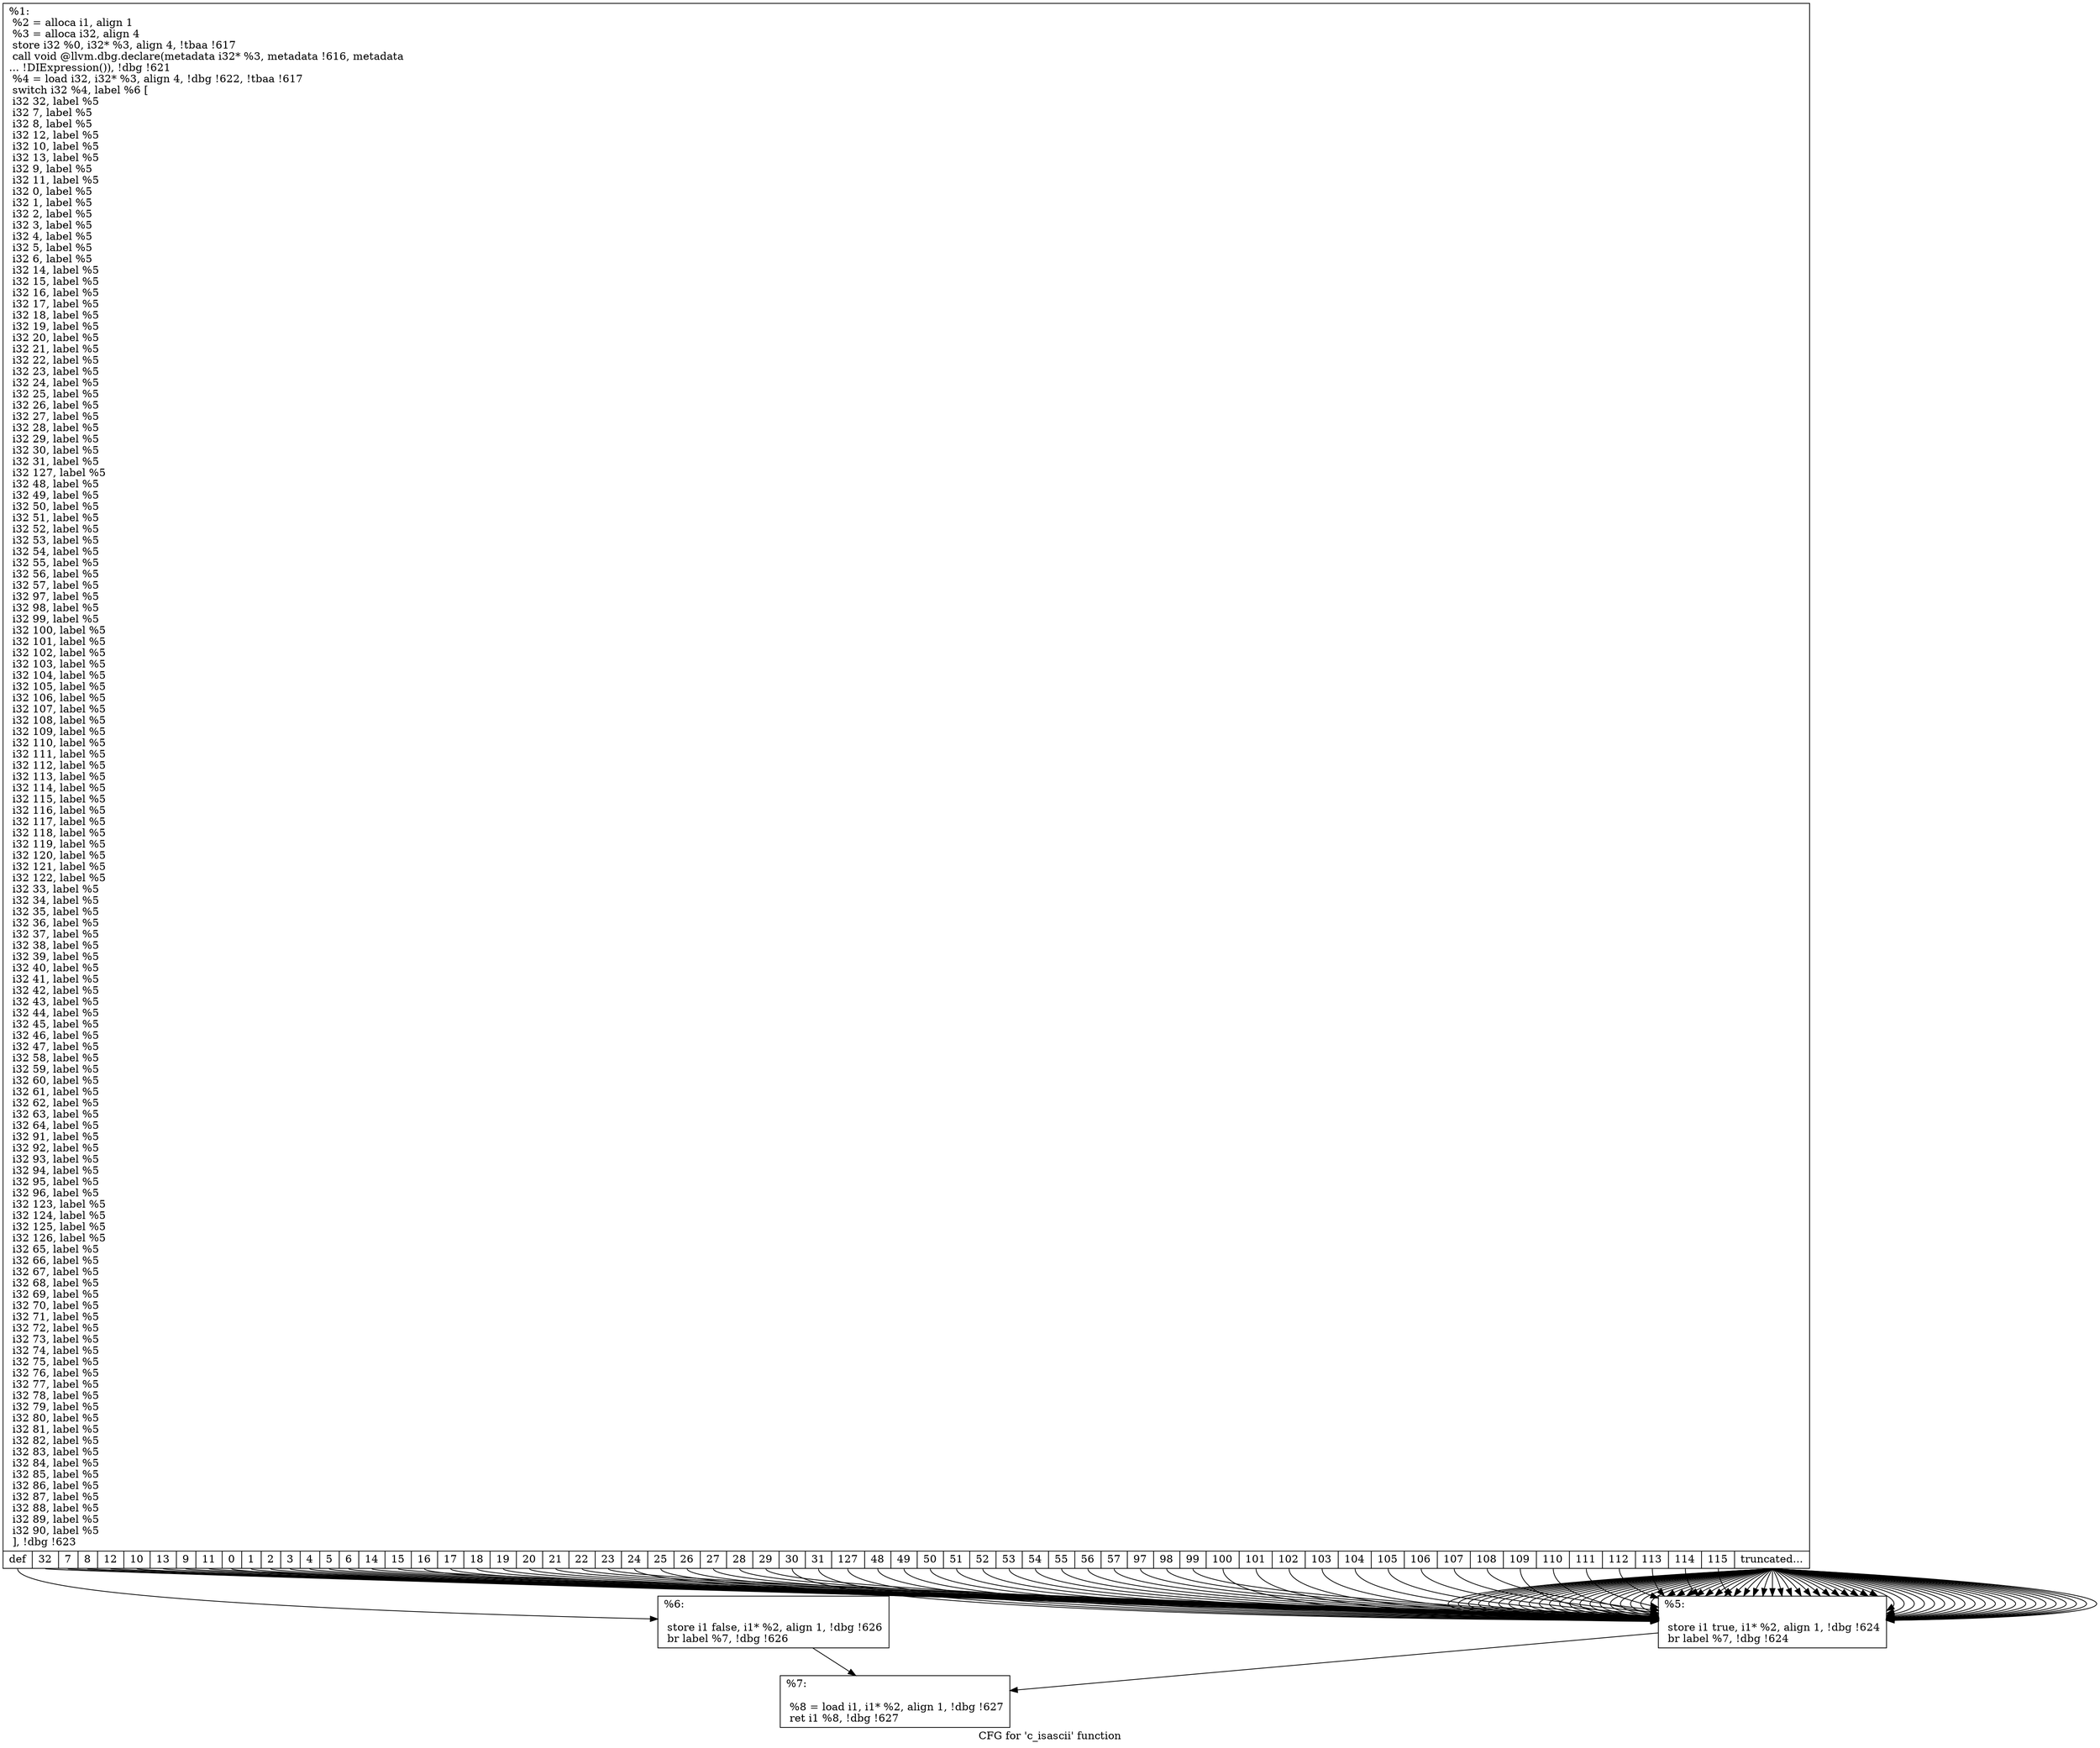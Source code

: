 digraph "CFG for 'c_isascii' function" {
	label="CFG for 'c_isascii' function";

	Node0x14e9f50 [shape=record,label="{%1:\l  %2 = alloca i1, align 1\l  %3 = alloca i32, align 4\l  store i32 %0, i32* %3, align 4, !tbaa !617\l  call void @llvm.dbg.declare(metadata i32* %3, metadata !616, metadata\l... !DIExpression()), !dbg !621\l  %4 = load i32, i32* %3, align 4, !dbg !622, !tbaa !617\l  switch i32 %4, label %6 [\l    i32 32, label %5\l    i32 7, label %5\l    i32 8, label %5\l    i32 12, label %5\l    i32 10, label %5\l    i32 13, label %5\l    i32 9, label %5\l    i32 11, label %5\l    i32 0, label %5\l    i32 1, label %5\l    i32 2, label %5\l    i32 3, label %5\l    i32 4, label %5\l    i32 5, label %5\l    i32 6, label %5\l    i32 14, label %5\l    i32 15, label %5\l    i32 16, label %5\l    i32 17, label %5\l    i32 18, label %5\l    i32 19, label %5\l    i32 20, label %5\l    i32 21, label %5\l    i32 22, label %5\l    i32 23, label %5\l    i32 24, label %5\l    i32 25, label %5\l    i32 26, label %5\l    i32 27, label %5\l    i32 28, label %5\l    i32 29, label %5\l    i32 30, label %5\l    i32 31, label %5\l    i32 127, label %5\l    i32 48, label %5\l    i32 49, label %5\l    i32 50, label %5\l    i32 51, label %5\l    i32 52, label %5\l    i32 53, label %5\l    i32 54, label %5\l    i32 55, label %5\l    i32 56, label %5\l    i32 57, label %5\l    i32 97, label %5\l    i32 98, label %5\l    i32 99, label %5\l    i32 100, label %5\l    i32 101, label %5\l    i32 102, label %5\l    i32 103, label %5\l    i32 104, label %5\l    i32 105, label %5\l    i32 106, label %5\l    i32 107, label %5\l    i32 108, label %5\l    i32 109, label %5\l    i32 110, label %5\l    i32 111, label %5\l    i32 112, label %5\l    i32 113, label %5\l    i32 114, label %5\l    i32 115, label %5\l    i32 116, label %5\l    i32 117, label %5\l    i32 118, label %5\l    i32 119, label %5\l    i32 120, label %5\l    i32 121, label %5\l    i32 122, label %5\l    i32 33, label %5\l    i32 34, label %5\l    i32 35, label %5\l    i32 36, label %5\l    i32 37, label %5\l    i32 38, label %5\l    i32 39, label %5\l    i32 40, label %5\l    i32 41, label %5\l    i32 42, label %5\l    i32 43, label %5\l    i32 44, label %5\l    i32 45, label %5\l    i32 46, label %5\l    i32 47, label %5\l    i32 58, label %5\l    i32 59, label %5\l    i32 60, label %5\l    i32 61, label %5\l    i32 62, label %5\l    i32 63, label %5\l    i32 64, label %5\l    i32 91, label %5\l    i32 92, label %5\l    i32 93, label %5\l    i32 94, label %5\l    i32 95, label %5\l    i32 96, label %5\l    i32 123, label %5\l    i32 124, label %5\l    i32 125, label %5\l    i32 126, label %5\l    i32 65, label %5\l    i32 66, label %5\l    i32 67, label %5\l    i32 68, label %5\l    i32 69, label %5\l    i32 70, label %5\l    i32 71, label %5\l    i32 72, label %5\l    i32 73, label %5\l    i32 74, label %5\l    i32 75, label %5\l    i32 76, label %5\l    i32 77, label %5\l    i32 78, label %5\l    i32 79, label %5\l    i32 80, label %5\l    i32 81, label %5\l    i32 82, label %5\l    i32 83, label %5\l    i32 84, label %5\l    i32 85, label %5\l    i32 86, label %5\l    i32 87, label %5\l    i32 88, label %5\l    i32 89, label %5\l    i32 90, label %5\l  ], !dbg !623\l|{<s0>def|<s1>32|<s2>7|<s3>8|<s4>12|<s5>10|<s6>13|<s7>9|<s8>11|<s9>0|<s10>1|<s11>2|<s12>3|<s13>4|<s14>5|<s15>6|<s16>14|<s17>15|<s18>16|<s19>17|<s20>18|<s21>19|<s22>20|<s23>21|<s24>22|<s25>23|<s26>24|<s27>25|<s28>26|<s29>27|<s30>28|<s31>29|<s32>30|<s33>31|<s34>127|<s35>48|<s36>49|<s37>50|<s38>51|<s39>52|<s40>53|<s41>54|<s42>55|<s43>56|<s44>57|<s45>97|<s46>98|<s47>99|<s48>100|<s49>101|<s50>102|<s51>103|<s52>104|<s53>105|<s54>106|<s55>107|<s56>108|<s57>109|<s58>110|<s59>111|<s60>112|<s61>113|<s62>114|<s63>115|<s64>truncated...}}"];
	Node0x14e9f50:s0 -> Node0x14ea020;
	Node0x14e9f50:s1 -> Node0x14e9fd0;
	Node0x14e9f50:s2 -> Node0x14e9fd0;
	Node0x14e9f50:s3 -> Node0x14e9fd0;
	Node0x14e9f50:s4 -> Node0x14e9fd0;
	Node0x14e9f50:s5 -> Node0x14e9fd0;
	Node0x14e9f50:s6 -> Node0x14e9fd0;
	Node0x14e9f50:s7 -> Node0x14e9fd0;
	Node0x14e9f50:s8 -> Node0x14e9fd0;
	Node0x14e9f50:s9 -> Node0x14e9fd0;
	Node0x14e9f50:s10 -> Node0x14e9fd0;
	Node0x14e9f50:s11 -> Node0x14e9fd0;
	Node0x14e9f50:s12 -> Node0x14e9fd0;
	Node0x14e9f50:s13 -> Node0x14e9fd0;
	Node0x14e9f50:s14 -> Node0x14e9fd0;
	Node0x14e9f50:s15 -> Node0x14e9fd0;
	Node0x14e9f50:s16 -> Node0x14e9fd0;
	Node0x14e9f50:s17 -> Node0x14e9fd0;
	Node0x14e9f50:s18 -> Node0x14e9fd0;
	Node0x14e9f50:s19 -> Node0x14e9fd0;
	Node0x14e9f50:s20 -> Node0x14e9fd0;
	Node0x14e9f50:s21 -> Node0x14e9fd0;
	Node0x14e9f50:s22 -> Node0x14e9fd0;
	Node0x14e9f50:s23 -> Node0x14e9fd0;
	Node0x14e9f50:s24 -> Node0x14e9fd0;
	Node0x14e9f50:s25 -> Node0x14e9fd0;
	Node0x14e9f50:s26 -> Node0x14e9fd0;
	Node0x14e9f50:s27 -> Node0x14e9fd0;
	Node0x14e9f50:s28 -> Node0x14e9fd0;
	Node0x14e9f50:s29 -> Node0x14e9fd0;
	Node0x14e9f50:s30 -> Node0x14e9fd0;
	Node0x14e9f50:s31 -> Node0x14e9fd0;
	Node0x14e9f50:s32 -> Node0x14e9fd0;
	Node0x14e9f50:s33 -> Node0x14e9fd0;
	Node0x14e9f50:s34 -> Node0x14e9fd0;
	Node0x14e9f50:s35 -> Node0x14e9fd0;
	Node0x14e9f50:s36 -> Node0x14e9fd0;
	Node0x14e9f50:s37 -> Node0x14e9fd0;
	Node0x14e9f50:s38 -> Node0x14e9fd0;
	Node0x14e9f50:s39 -> Node0x14e9fd0;
	Node0x14e9f50:s40 -> Node0x14e9fd0;
	Node0x14e9f50:s41 -> Node0x14e9fd0;
	Node0x14e9f50:s42 -> Node0x14e9fd0;
	Node0x14e9f50:s43 -> Node0x14e9fd0;
	Node0x14e9f50:s44 -> Node0x14e9fd0;
	Node0x14e9f50:s45 -> Node0x14e9fd0;
	Node0x14e9f50:s46 -> Node0x14e9fd0;
	Node0x14e9f50:s47 -> Node0x14e9fd0;
	Node0x14e9f50:s48 -> Node0x14e9fd0;
	Node0x14e9f50:s49 -> Node0x14e9fd0;
	Node0x14e9f50:s50 -> Node0x14e9fd0;
	Node0x14e9f50:s51 -> Node0x14e9fd0;
	Node0x14e9f50:s52 -> Node0x14e9fd0;
	Node0x14e9f50:s53 -> Node0x14e9fd0;
	Node0x14e9f50:s54 -> Node0x14e9fd0;
	Node0x14e9f50:s55 -> Node0x14e9fd0;
	Node0x14e9f50:s56 -> Node0x14e9fd0;
	Node0x14e9f50:s57 -> Node0x14e9fd0;
	Node0x14e9f50:s58 -> Node0x14e9fd0;
	Node0x14e9f50:s59 -> Node0x14e9fd0;
	Node0x14e9f50:s60 -> Node0x14e9fd0;
	Node0x14e9f50:s61 -> Node0x14e9fd0;
	Node0x14e9f50:s62 -> Node0x14e9fd0;
	Node0x14e9f50:s63 -> Node0x14e9fd0;
	Node0x14e9f50:s64 -> Node0x14e9fd0;
	Node0x14e9f50:s64 -> Node0x14e9fd0;
	Node0x14e9f50:s64 -> Node0x14e9fd0;
	Node0x14e9f50:s64 -> Node0x14e9fd0;
	Node0x14e9f50:s64 -> Node0x14e9fd0;
	Node0x14e9f50:s64 -> Node0x14e9fd0;
	Node0x14e9f50:s64 -> Node0x14e9fd0;
	Node0x14e9f50:s64 -> Node0x14e9fd0;
	Node0x14e9f50:s64 -> Node0x14e9fd0;
	Node0x14e9f50:s64 -> Node0x14e9fd0;
	Node0x14e9f50:s64 -> Node0x14e9fd0;
	Node0x14e9f50:s64 -> Node0x14e9fd0;
	Node0x14e9f50:s64 -> Node0x14e9fd0;
	Node0x14e9f50:s64 -> Node0x14e9fd0;
	Node0x14e9f50:s64 -> Node0x14e9fd0;
	Node0x14e9f50:s64 -> Node0x14e9fd0;
	Node0x14e9f50:s64 -> Node0x14e9fd0;
	Node0x14e9f50:s64 -> Node0x14e9fd0;
	Node0x14e9f50:s64 -> Node0x14e9fd0;
	Node0x14e9f50:s64 -> Node0x14e9fd0;
	Node0x14e9f50:s64 -> Node0x14e9fd0;
	Node0x14e9f50:s64 -> Node0x14e9fd0;
	Node0x14e9f50:s64 -> Node0x14e9fd0;
	Node0x14e9f50:s64 -> Node0x14e9fd0;
	Node0x14e9f50:s64 -> Node0x14e9fd0;
	Node0x14e9f50:s64 -> Node0x14e9fd0;
	Node0x14e9f50:s64 -> Node0x14e9fd0;
	Node0x14e9f50:s64 -> Node0x14e9fd0;
	Node0x14e9f50:s64 -> Node0x14e9fd0;
	Node0x14e9f50:s64 -> Node0x14e9fd0;
	Node0x14e9f50:s64 -> Node0x14e9fd0;
	Node0x14e9f50:s64 -> Node0x14e9fd0;
	Node0x14e9f50:s64 -> Node0x14e9fd0;
	Node0x14e9f50:s64 -> Node0x14e9fd0;
	Node0x14e9f50:s64 -> Node0x14e9fd0;
	Node0x14e9f50:s64 -> Node0x14e9fd0;
	Node0x14e9f50:s64 -> Node0x14e9fd0;
	Node0x14e9f50:s64 -> Node0x14e9fd0;
	Node0x14e9f50:s64 -> Node0x14e9fd0;
	Node0x14e9f50:s64 -> Node0x14e9fd0;
	Node0x14e9f50:s64 -> Node0x14e9fd0;
	Node0x14e9f50:s64 -> Node0x14e9fd0;
	Node0x14e9f50:s64 -> Node0x14e9fd0;
	Node0x14e9f50:s64 -> Node0x14e9fd0;
	Node0x14e9f50:s64 -> Node0x14e9fd0;
	Node0x14e9f50:s64 -> Node0x14e9fd0;
	Node0x14e9f50:s64 -> Node0x14e9fd0;
	Node0x14e9f50:s64 -> Node0x14e9fd0;
	Node0x14e9f50:s64 -> Node0x14e9fd0;
	Node0x14e9f50:s64 -> Node0x14e9fd0;
	Node0x14e9f50:s64 -> Node0x14e9fd0;
	Node0x14e9f50:s64 -> Node0x14e9fd0;
	Node0x14e9f50:s64 -> Node0x14e9fd0;
	Node0x14e9f50:s64 -> Node0x14e9fd0;
	Node0x14e9f50:s64 -> Node0x14e9fd0;
	Node0x14e9f50:s64 -> Node0x14e9fd0;
	Node0x14e9f50:s64 -> Node0x14e9fd0;
	Node0x14e9f50:s64 -> Node0x14e9fd0;
	Node0x14e9f50:s64 -> Node0x14e9fd0;
	Node0x14e9f50:s64 -> Node0x14e9fd0;
	Node0x14e9f50:s64 -> Node0x14e9fd0;
	Node0x14e9f50:s64 -> Node0x14e9fd0;
	Node0x14e9f50:s64 -> Node0x14e9fd0;
	Node0x14e9f50:s64 -> Node0x14e9fd0;
	Node0x14e9f50:s64 -> Node0x14e9fd0;
	Node0x14e9fd0 [shape=record,label="{%5:\l\l  store i1 true, i1* %2, align 1, !dbg !624\l  br label %7, !dbg !624\l}"];
	Node0x14e9fd0 -> Node0x14ea070;
	Node0x14ea020 [shape=record,label="{%6:\l\l  store i1 false, i1* %2, align 1, !dbg !626\l  br label %7, !dbg !626\l}"];
	Node0x14ea020 -> Node0x14ea070;
	Node0x14ea070 [shape=record,label="{%7:\l\l  %8 = load i1, i1* %2, align 1, !dbg !627\l  ret i1 %8, !dbg !627\l}"];
}
